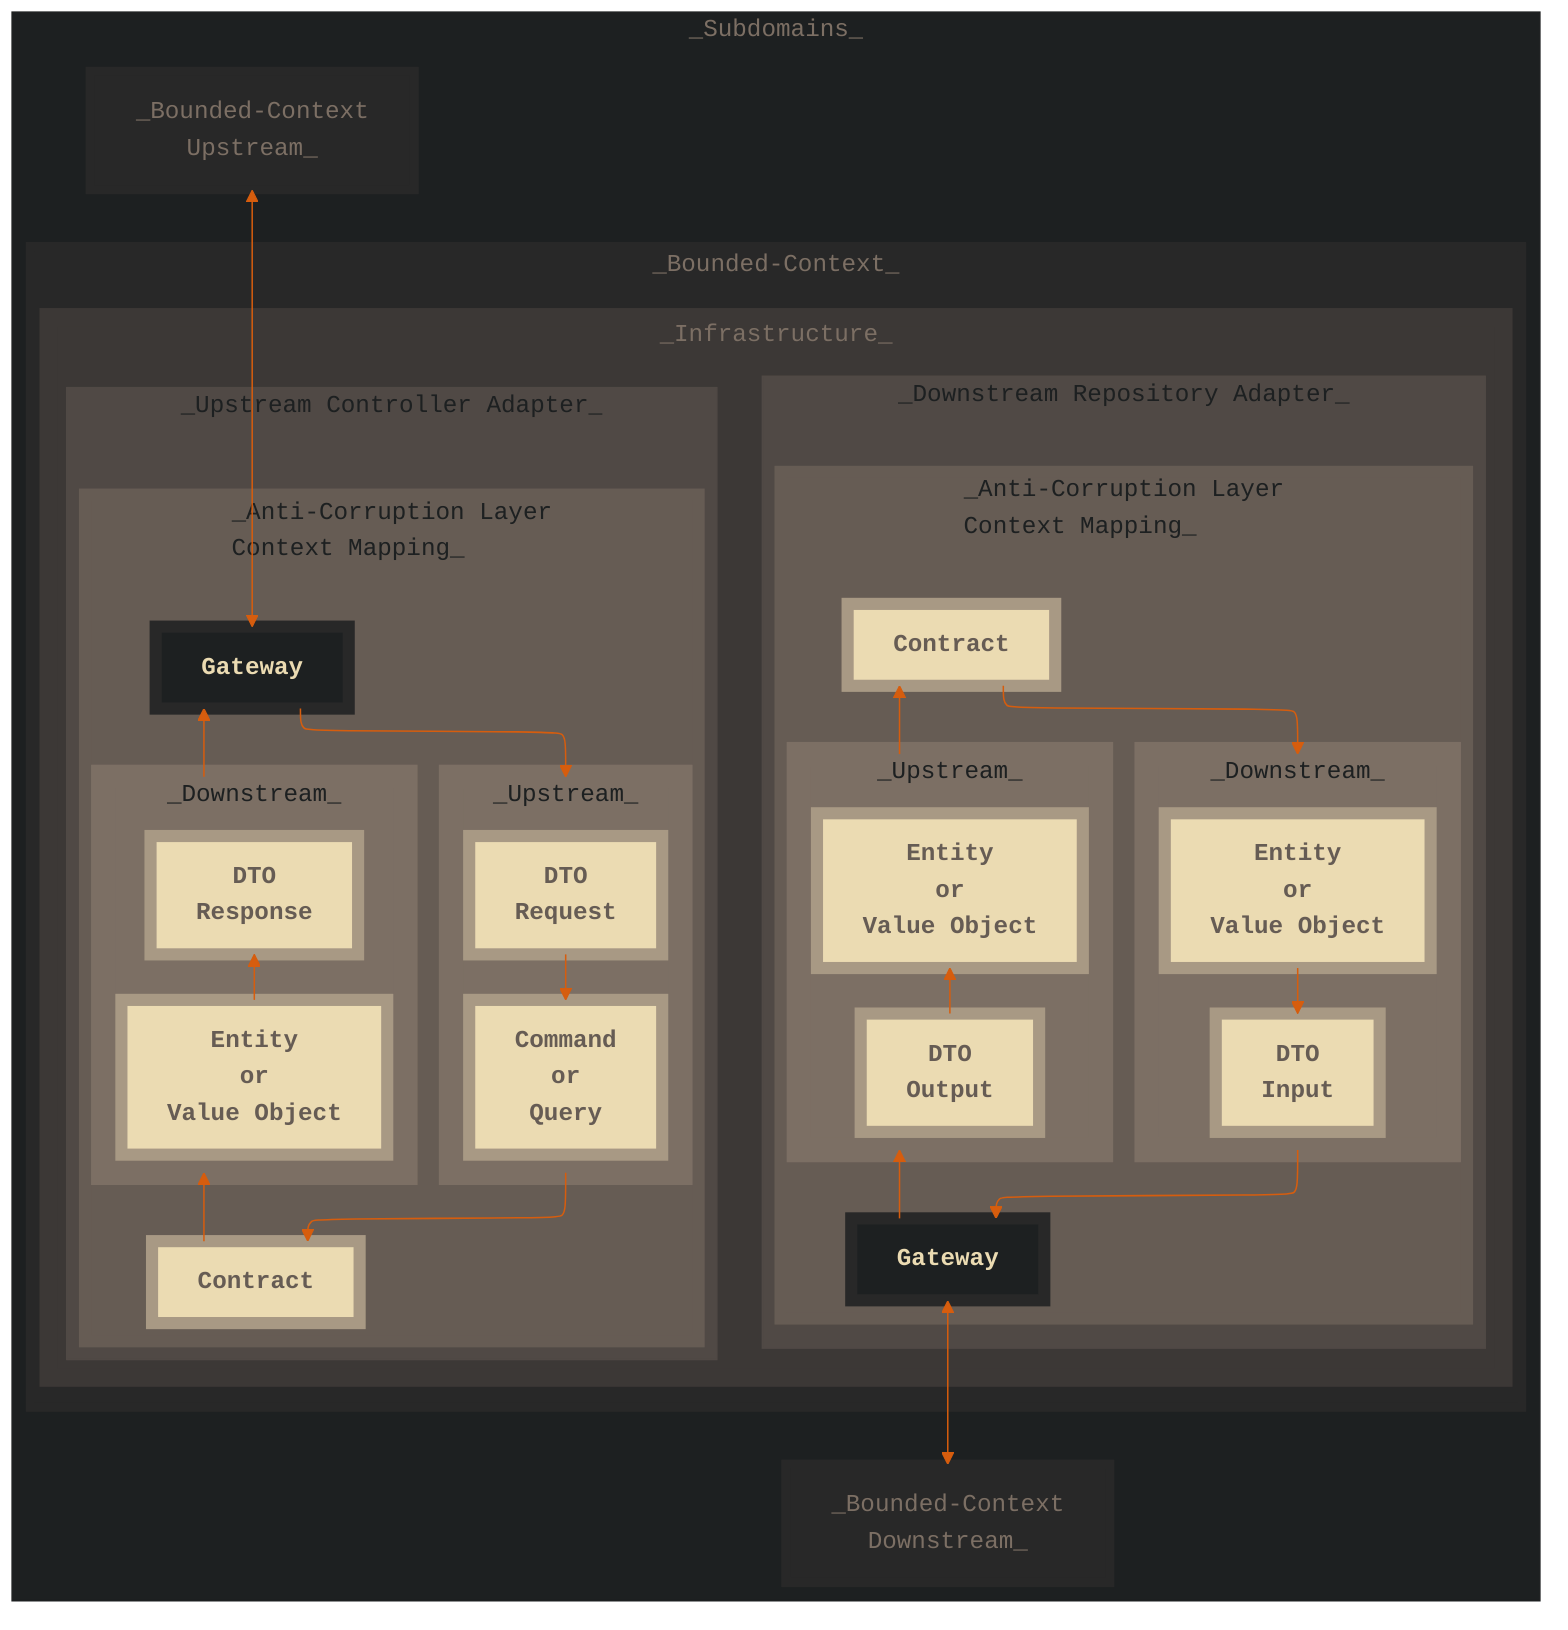 ---

config:
    layout: elk
    look: classic
    theme: base
    themeVariables:
        fontFamily: "monospace"
        lineColor: "#D65D0E"

---

flowchart TB
    subgraph Subdomains["_Subdomains_"]
        subgraph ImplementedBoundedContext["_Bounded-Context_"]
            subgraph Infrastructure["_Infrastructure_"]
                subgraph Controller["_Upstream Controller Adapter_"]
                    subgraph ControllerACL["_Anti-Corruption Layer<br>Context Mapping_"]
                        subgraph UpstreamControllerContextMapper["_Upstream_"]
                            UpstreamControllerRequest[DTO<br>Request] --> UpstreamControllerSchema["Command<br>or<br>Query"]
                        end

                        subgraph DownstreamControllerContextMapper["_Downstream_"]
                            direction BT
                            DownstreamControllerSchema["Entity<br>or<br>Value Object"] --> DownstreamResponse[DTO<br>Response]
                        end

                        ControllerGateway[Gateway]          --> UpstreamControllerContextMapper
                        UpstreamControllerContextMapper     --> ControllerContract[Contract]
                        DownstreamControllerContextMapper   ~~~ ControllerContract
                        ControllerGateway                   ~~~ DownstreamControllerContextMapper
                        ControllerContract                  --> DownstreamControllerContextMapper
                        DownstreamControllerContextMapper   --> ControllerGateway
                    end
                end

                subgraph Repository["_Downstream Repository Adapter_"]
                    subgraph RepositoryACL["_Anti-Corruption Layer<br>Context Mapping_"]
                        subgraph UpstreamRepositoryContextMapper["_Upstream_"]
                            direction BT
                            UpstreamRepositoryDTO[DTO<br>Output] --> UpstreamRepositorySchema["Entity<br>or<br>Value Object"]
                        end

                        subgraph DownstreamRepositoryContextMapper["_Downstream_"]
                            DownstreamRepositorySchema["Entity<br>or<br>Value Object"] --> DownstreamRepositoryDTO[DTO<br>Input]
                        end
                        
                        DownstreamRepositoryContextMapper   --> RepositoryGateway[Gateway]
                        RepositoryContract[Contract]        --> DownstreamRepositoryContextMapper
                        RepositoryContract                  ~~~ UpstreamRepositoryContextMapper
                        UpstreamRepositoryContextMapper     ~~~ RepositoryGateway
                        UpstreamRepositoryContextMapper     --> RepositoryContract
                        RepositoryGateway                   --> UpstreamRepositoryContextMapper
                    end
                end
            end
        end

        ControllerBoundedContext["_Bounded-Context<br>Upstream_"] <--> ControllerGateway
        RepositoryGateway <--> RepositoryBoundedContext["_Bounded-Context<br>Downstream_"]
    end

    classDef nsDepth_1 fill:#1D2021,stroke:#1D2021,color:#7C6F64
    classDef nsDepth_2 fill:#282828,stroke:#282828,color:#7C6F64,stroke-width:6px
    classDef nsDepth_3 fill:#3C3836,stroke:#3C3836,color:#7C6F64,stroke-width:12px
    classDef nsDepth_4 fill:#504945,stroke:#504945,color:#1D2021
    classDef nsDepth_5 fill:#665C54,stroke:#665C54,color:#1D2021,stroke-width:8px
    classDef nsDepth_6 fill:#7C6F64,stroke:#7C6F64,color:#1D2021,stroke-width:16px
    
    classDef implementation fill:#1D2021,stroke:#282828,font-weight:bold,stroke-width:8px,color:#EBDBB2
    classDef contract fill:#EBDBB2,stroke:#A89984,font-weight:bold,stroke-width:8px,color:#665C54

    class Subdomains nsDepth_1
    class ImplementedBoundedContext,ControllerBoundedContext,RepositoryBoundedContext nsDepth_2
    class Infrastructure nsDepth_3
    class Controller,Repository nsDepth_4
    class ControllerACL,RepositoryACL nsDepth_5
    class UpstreamControllerContextMapper,DownstreamControllerContextMapper,UpstreamRepositoryContextMapper,DownstreamRepositoryContextMapper nsDepth_6
    
    class UpstreamControllerRequest,DownstreamResponse,DownstreamControllerSchema,UpstreamControllerSchema,RepositoryContract,ControllerContract,UpstreamRepositoryDTO,UpstreamRepositorySchema,DownstreamRepositoryDTO,DownstreamRepositorySchema contract
    class RepositoryGateway,RepositoryMapper,RepositoryGuard,ControllerMapper,ControllerGateway,ControllerAdapter,RepositoryAdapter implementation